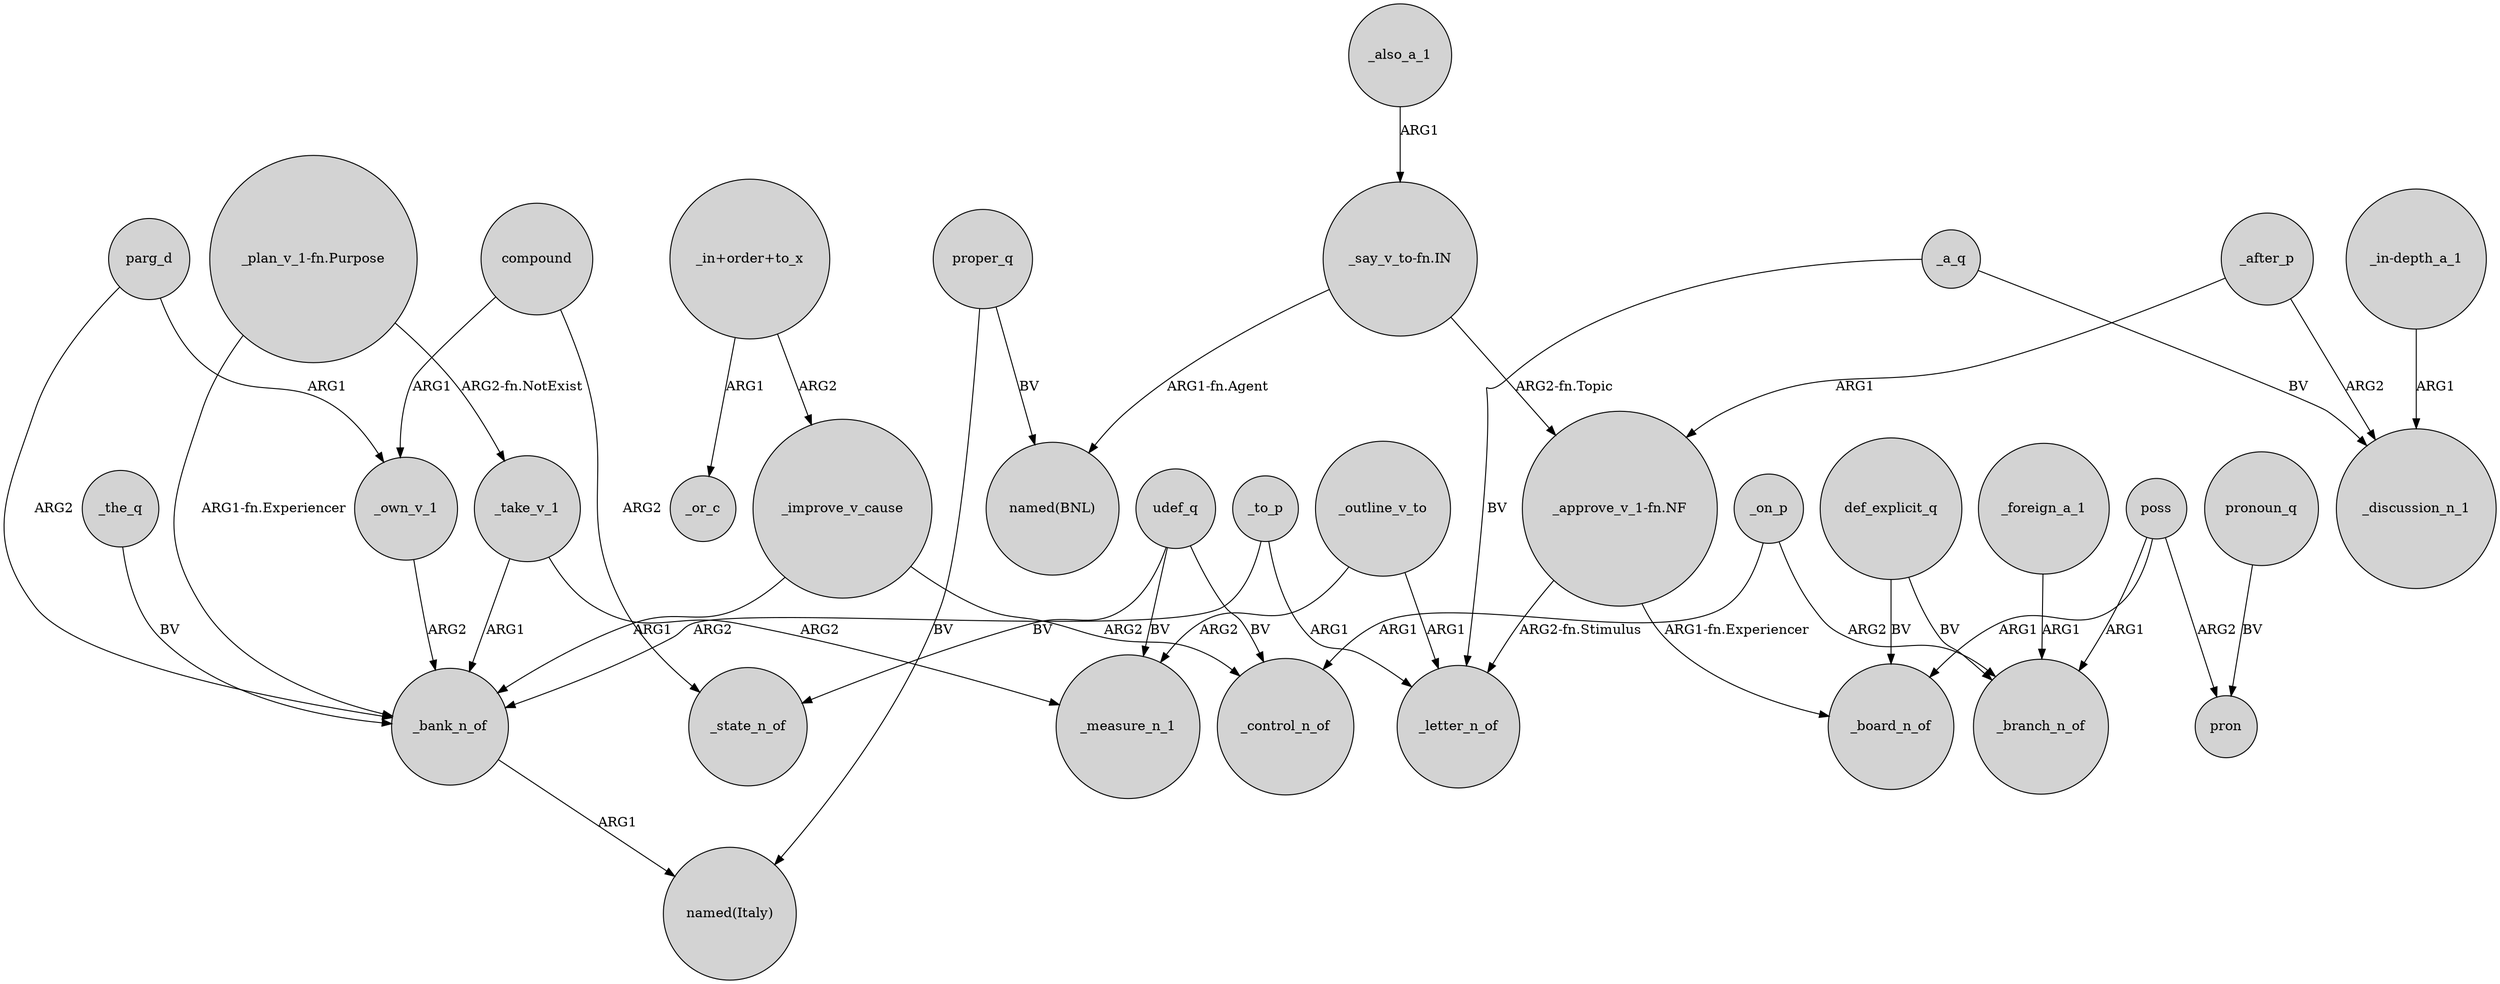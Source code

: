 digraph {
	node [shape=circle style=filled]
	_also_a_1 -> "_say_v_to-fn.IN" [label=ARG1]
	"_plan_v_1-fn.Purpose" -> _take_v_1 [label="ARG2-fn.NotExist"]
	poss -> pron [label=ARG2]
	_outline_v_to -> _letter_n_of [label=ARG1]
	parg_d -> _own_v_1 [label=ARG1]
	_on_p -> _control_n_of [label=ARG1]
	_foreign_a_1 -> _branch_n_of [label=ARG1]
	_a_q -> _discussion_n_1 [label=BV]
	_after_p -> _discussion_n_1 [label=ARG2]
	udef_q -> _control_n_of [label=BV]
	udef_q -> _state_n_of [label=BV]
	"_in+order+to_x" -> _or_c [label=ARG1]
	proper_q -> "named(BNL)" [label=BV]
	_bank_n_of -> "named(Italy)" [label=ARG1]
	_improve_v_cause -> _control_n_of [label=ARG2]
	poss -> _board_n_of [label=ARG1]
	compound -> _state_n_of [label=ARG2]
	def_explicit_q -> _board_n_of [label=BV]
	compound -> _own_v_1 [label=ARG1]
	"_say_v_to-fn.IN" -> "_approve_v_1-fn.NF" [label="ARG2-fn.Topic"]
	_outline_v_to -> _measure_n_1 [label=ARG2]
	"_plan_v_1-fn.Purpose" -> _bank_n_of [label="ARG1-fn.Experiencer"]
	proper_q -> "named(Italy)" [label=BV]
	_on_p -> _branch_n_of [label=ARG2]
	_improve_v_cause -> _bank_n_of [label=ARG1]
	"_in+order+to_x" -> _improve_v_cause [label=ARG2]
	parg_d -> _bank_n_of [label=ARG2]
	pronoun_q -> pron [label=BV]
	"_in-depth_a_1" -> _discussion_n_1 [label=ARG1]
	_the_q -> _bank_n_of [label=BV]
	_take_v_1 -> _measure_n_1 [label=ARG2]
	"_approve_v_1-fn.NF" -> _board_n_of [label="ARG1-fn.Experiencer"]
	_to_p -> _letter_n_of [label=ARG1]
	"_approve_v_1-fn.NF" -> _letter_n_of [label="ARG2-fn.Stimulus"]
	_to_p -> _bank_n_of [label=ARG2]
	udef_q -> _measure_n_1 [label=BV]
	"_say_v_to-fn.IN" -> "named(BNL)" [label="ARG1-fn.Agent"]
	_take_v_1 -> _bank_n_of [label=ARG1]
	_own_v_1 -> _bank_n_of [label=ARG2]
	_a_q -> _letter_n_of [label=BV]
	def_explicit_q -> _branch_n_of [label=BV]
	poss -> _branch_n_of [label=ARG1]
	_after_p -> "_approve_v_1-fn.NF" [label=ARG1]
}
